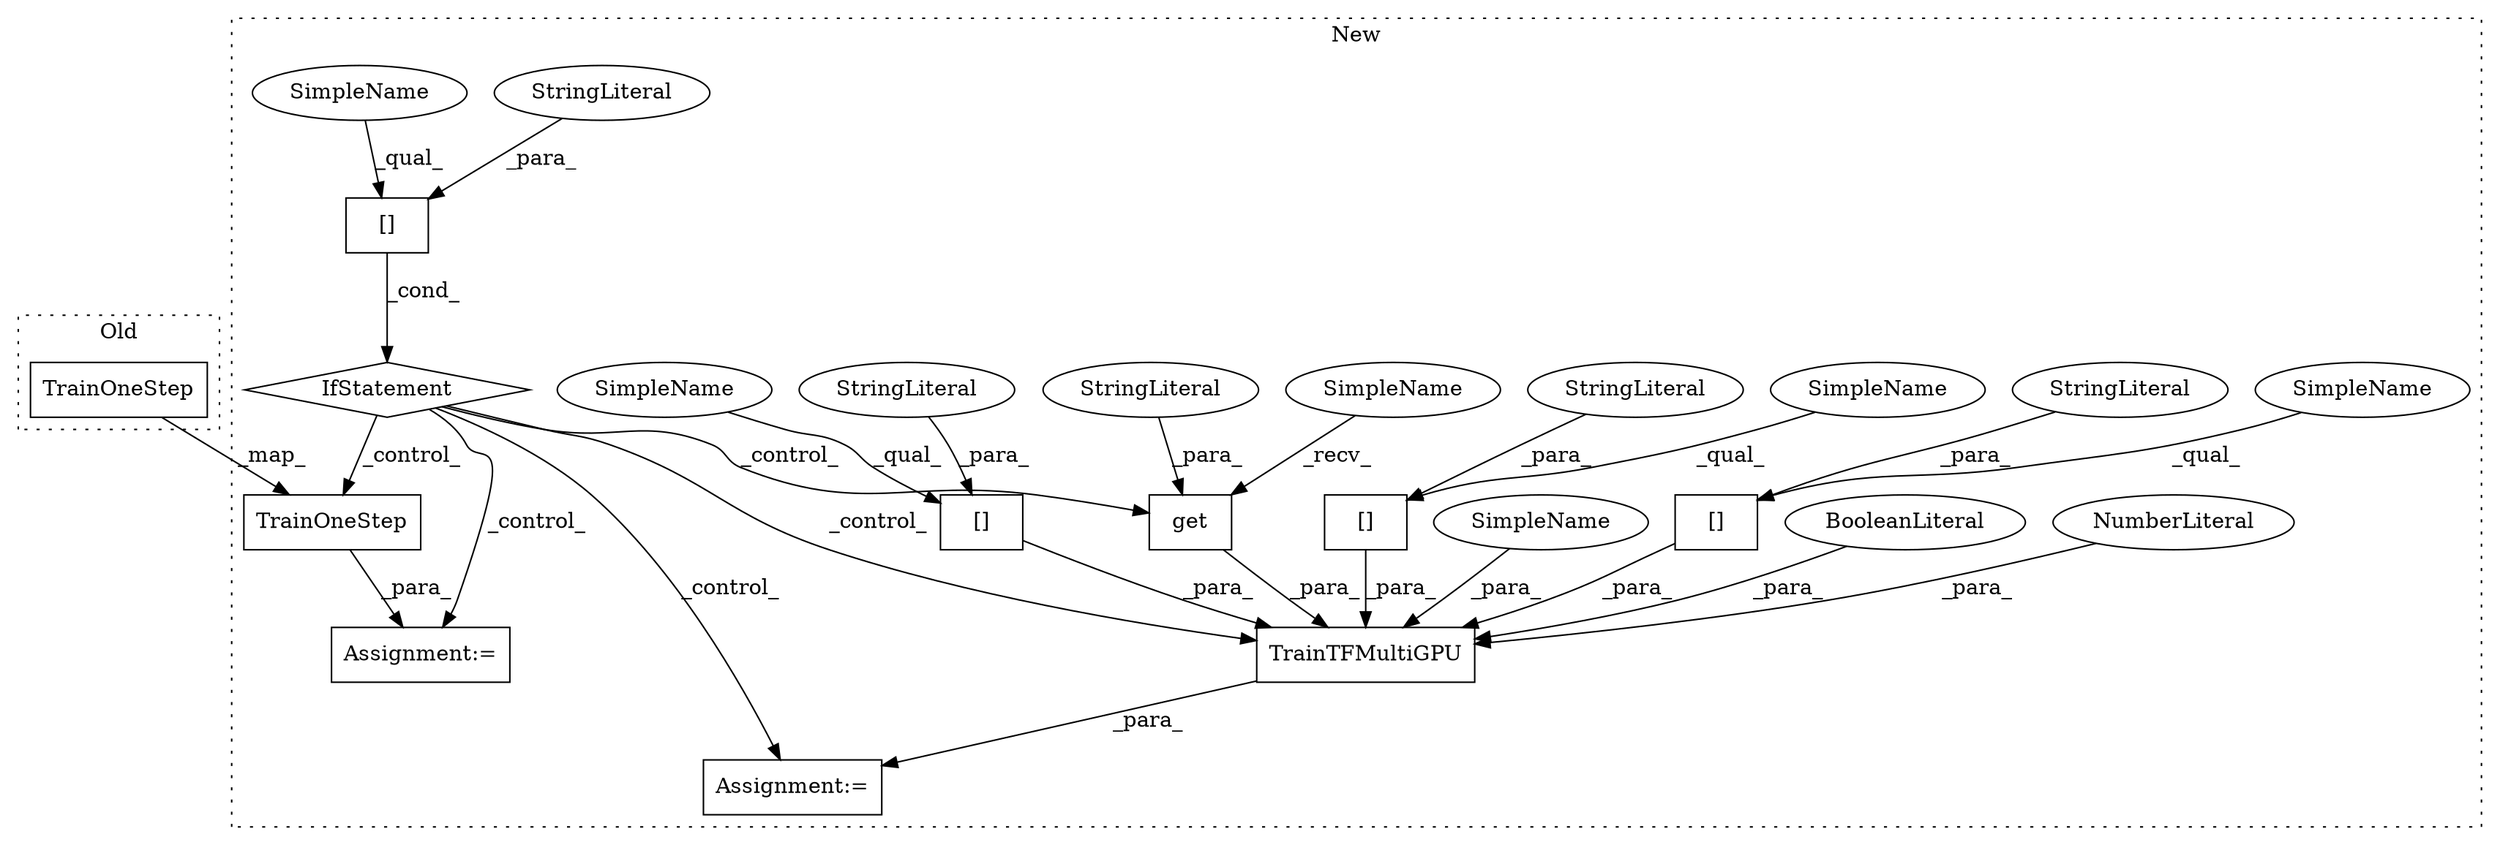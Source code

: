 digraph G {
subgraph cluster0 {
1 [label="TrainOneStep" a="32" s="2252,2272" l="13,1" shape="box"];
label = "Old";
style="dotted";
}
subgraph cluster1 {
2 [label="TrainOneStep" a="32" s="2352,2372" l="13,1" shape="box"];
3 [label="[]" a="2" s="2302,2327" l="7,1" shape="box"];
4 [label="TrainTFMultiGPU" a="32" s="2409,2530" l="16,1" shape="box"];
5 [label="[]" a="2" s="2486,2505" l="7,1" shape="box"];
6 [label="NumberLiteral" a="34" s="2460" l="1" shape="ellipse"];
7 [label="[]" a="2" s="2462,2479" l="7,1" shape="box"];
8 [label="get" a="32" s="2514,2529" l="4,1" shape="box"];
9 [label="[]" a="2" s="2433,2458" l="7,1" shape="box"];
10 [label="BooleanLiteral" a="9" s="2481" l="4" shape="ellipse"];
11 [label="IfStatement" a="25" s="2298,2328" l="4,2" shape="diamond"];
12 [label="StringLiteral" a="45" s="2518" l="11" shape="ellipse"];
13 [label="StringLiteral" a="45" s="2469" l="10" shape="ellipse"];
14 [label="Assignment:=" a="7" s="2408" l="1" shape="box"];
15 [label="StringLiteral" a="45" s="2309" l="18" shape="ellipse"];
16 [label="StringLiteral" a="45" s="2493" l="12" shape="ellipse"];
17 [label="Assignment:=" a="7" s="2351" l="1" shape="box"];
18 [label="StringLiteral" a="45" s="2440" l="18" shape="ellipse"];
19 [label="SimpleName" a="42" s="2425" l="7" shape="ellipse"];
20 [label="SimpleName" a="42" s="2433" l="6" shape="ellipse"];
21 [label="SimpleName" a="42" s="2462" l="6" shape="ellipse"];
22 [label="SimpleName" a="42" s="2507" l="6" shape="ellipse"];
23 [label="SimpleName" a="42" s="2486" l="6" shape="ellipse"];
24 [label="SimpleName" a="42" s="2302" l="6" shape="ellipse"];
label = "New";
style="dotted";
}
1 -> 2 [label="_map_"];
2 -> 17 [label="_para_"];
3 -> 11 [label="_cond_"];
4 -> 14 [label="_para_"];
5 -> 4 [label="_para_"];
6 -> 4 [label="_para_"];
7 -> 4 [label="_para_"];
8 -> 4 [label="_para_"];
9 -> 4 [label="_para_"];
10 -> 4 [label="_para_"];
11 -> 8 [label="_control_"];
11 -> 17 [label="_control_"];
11 -> 2 [label="_control_"];
11 -> 4 [label="_control_"];
11 -> 14 [label="_control_"];
12 -> 8 [label="_para_"];
13 -> 7 [label="_para_"];
15 -> 3 [label="_para_"];
16 -> 5 [label="_para_"];
18 -> 9 [label="_para_"];
19 -> 4 [label="_para_"];
20 -> 9 [label="_qual_"];
21 -> 7 [label="_qual_"];
22 -> 8 [label="_recv_"];
23 -> 5 [label="_qual_"];
24 -> 3 [label="_qual_"];
}